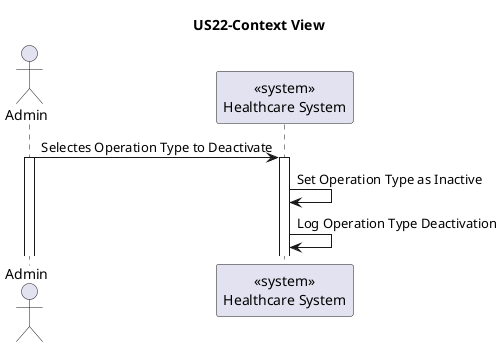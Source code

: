 ' 
' As an Admin, I want to remove obsolete or no longer performed operation types, so that the system stays current with hospital practices.
'
' Acceptance Criteria:
'
' Admins can search for and mark operation types as inactive (rather than deleting them) to preserve historical records.
' Inactive operation types are no longer available for future scheduling but remain in historical data.
' A confirmation prompt is shown before deactivating an operation type.

@startuml

title US22-Context View

actor Admin as A
participant "<<system>>\nHealthcare System" as S

A -> S : Selectes Operation Type to Deactivate
activate A
activate S

S -> S : Set Operation Type as Inactive
S -> S : Log Operation Type Deactivation





